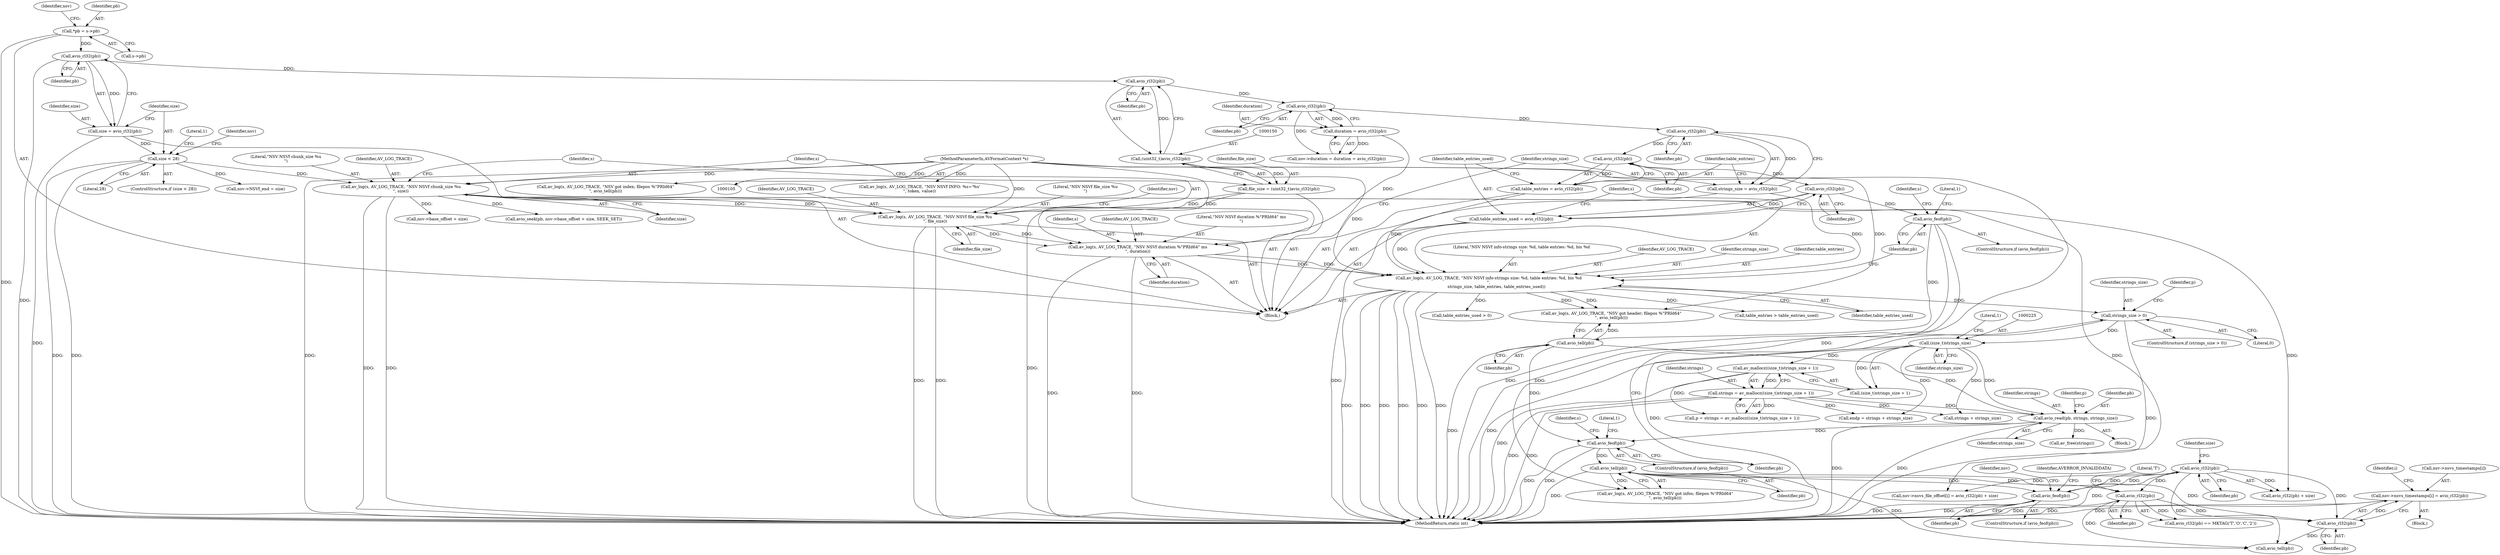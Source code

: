 digraph "0_FFmpeg_c24bcb553650b91e9eff15ef6e54ca73de2453b7@array" {
"1000447" [label="(Call,nsv->nsvs_timestamps[i] = avio_rl32(pb))"];
"1000453" [label="(Call,avio_rl32(pb))"];
"1000411" [label="(Call,avio_rl32(pb))"];
"1000402" [label="(Call,avio_rl32(pb))"];
"1000391" [label="(Call,avio_feof(pb))"];
"1000337" [label="(Call,avio_tell(pb))"];
"1000328" [label="(Call,avio_feof(pb))"];
"1000239" [label="(Call,avio_read(pb, strings, strings_size))"];
"1000205" [label="(Call,avio_tell(pb))"];
"1000196" [label="(Call,avio_feof(pb))"];
"1000186" [label="(Call,avio_rl32(pb))"];
"1000182" [label="(Call,avio_rl32(pb))"];
"1000178" [label="(Call,avio_rl32(pb))"];
"1000169" [label="(Call,avio_rl32(pb))"];
"1000151" [label="(Call,avio_rl32(pb))"];
"1000133" [label="(Call,avio_rl32(pb))"];
"1000115" [label="(Call,*pb = s->pb)"];
"1000220" [label="(Call,strings = av_mallocz((size_t)strings_size + 1))"];
"1000222" [label="(Call,av_mallocz((size_t)strings_size + 1))"];
"1000224" [label="(Call,(size_t)strings_size)"];
"1000208" [label="(Call,strings_size > 0)"];
"1000188" [label="(Call,av_log(s, AV_LOG_TRACE, \"NSV NSVf info-strings size: %d, table entries: %d, bis %d\n\",\n            strings_size, table_entries, table_entries_used))"];
"1000171" [label="(Call,av_log(s, AV_LOG_TRACE, \"NSV NSVf duration %\"PRId64\" ms\n\", duration))"];
"1000158" [label="(Call,av_log(s, AV_LOG_TRACE, \"NSV NSVf file_size %u\n\", file_size))"];
"1000153" [label="(Call,av_log(s, AV_LOG_TRACE, \"NSV NSVf chunk_size %u\n\", size))"];
"1000106" [label="(MethodParameterIn,AVFormatContext *s)"];
"1000136" [label="(Call,size < 28)"];
"1000131" [label="(Call,size = avio_rl32(pb))"];
"1000147" [label="(Call,file_size = (uint32_t)avio_rl32(pb))"];
"1000149" [label="(Call,(uint32_t)avio_rl32(pb))"];
"1000167" [label="(Call,duration = avio_rl32(pb))"];
"1000176" [label="(Call,strings_size = avio_rl32(pb))"];
"1000180" [label="(Call,table_entries = avio_rl32(pb))"];
"1000184" [label="(Call,table_entries_used = avio_rl32(pb))"];
"1000175" [label="(Identifier,duration)"];
"1000180" [label="(Call,table_entries = avio_rl32(pb))"];
"1000141" [label="(Literal,1)"];
"1000161" [label="(Literal,\"NSV NSVf file_size %u\n\")"];
"1000454" [label="(Identifier,pb)"];
"1000169" [label="(Call,avio_rl32(pb))"];
"1000407" [label="(Call,table_entries > table_entries_used)"];
"1000159" [label="(Identifier,s)"];
"1000133" [label="(Call,avio_rl32(pb))"];
"1000210" [label="(Literal,0)"];
"1000191" [label="(Literal,\"NSV NSVf info-strings size: %d, table entries: %d, bis %d\n\")"];
"1000177" [label="(Identifier,strings_size)"];
"1000183" [label="(Identifier,pb)"];
"1000194" [label="(Identifier,table_entries_used)"];
"1000134" [label="(Identifier,pb)"];
"1000190" [label="(Identifier,AV_LOG_TRACE)"];
"1000107" [label="(Block,)"];
"1000414" [label="(Literal,'T')"];
"1000197" [label="(Identifier,pb)"];
"1000209" [label="(Identifier,strings_size)"];
"1000220" [label="(Call,strings = av_mallocz((size_t)strings_size + 1))"];
"1000242" [label="(Identifier,strings_size)"];
"1000392" [label="(Identifier,pb)"];
"1000453" [label="(Call,avio_rl32(pb))"];
"1000234" [label="(Call,endp = strings + strings_size)"];
"1000403" [label="(Identifier,pb)"];
"1000196" [label="(Call,avio_feof(pb))"];
"1000187" [label="(Identifier,pb)"];
"1000402" [label="(Call,avio_rl32(pb))"];
"1000482" [label="(MethodReturn,static int)"];
"1000325" [label="(Call,av_free(strings))"];
"1000151" [label="(Call,avio_rl32(pb))"];
"1000410" [label="(Call,avio_rl32(pb) == MKTAG('T','O','C','2'))"];
"1000155" [label="(Identifier,AV_LOG_TRACE)"];
"1000162" [label="(Identifier,file_size)"];
"1000412" [label="(Identifier,pb)"];
"1000333" [label="(Call,av_log(s, AV_LOG_TRACE, \"NSV got infos; filepos %\"PRId64\"\n\", avio_tell(pb)))"];
"1000208" [label="(Call,strings_size > 0)"];
"1000181" [label="(Identifier,table_entries)"];
"1000334" [label="(Identifier,s)"];
"1000128" [label="(Identifier,nsv)"];
"1000206" [label="(Identifier,pb)"];
"1000136" [label="(Call,size < 28)"];
"1000131" [label="(Call,size = avio_rl32(pb))"];
"1000391" [label="(Call,avio_feof(pb))"];
"1000463" [label="(Call,nsv->base_offset + size)"];
"1000135" [label="(ControlStructure,if (size < 28))"];
"1000398" [label="(Identifier,nsv)"];
"1000390" [label="(ControlStructure,if (avio_feof(pb)))"];
"1000340" [label="(Call,table_entries_used > 0)"];
"1000461" [label="(Call,avio_seek(pb, nsv->base_offset + size, SEEK_SET))"];
"1000165" [label="(Identifier,nsv)"];
"1000156" [label="(Literal,\"NSV NSVf chunk_size %u\n\")"];
"1000167" [label="(Call,duration = avio_rl32(pb))"];
"1000337" [label="(Call,avio_tell(pb))"];
"1000239" [label="(Call,avio_read(pb, strings, strings_size))"];
"1000332" [label="(Literal,1)"];
"1000446" [label="(Block,)"];
"1000106" [label="(MethodParameterIn,AVFormatContext *s)"];
"1000168" [label="(Identifier,duration)"];
"1000148" [label="(Identifier,file_size)"];
"1000227" [label="(Literal,1)"];
"1000172" [label="(Identifier,s)"];
"1000236" [label="(Call,strings + strings_size)"];
"1000154" [label="(Identifier,s)"];
"1000186" [label="(Call,avio_rl32(pb))"];
"1000142" [label="(Call,nsv->NSVf_end = size)"];
"1000116" [label="(Identifier,pb)"];
"1000404" [label="(Identifier,size)"];
"1000401" [label="(Call,avio_rl32(pb) + size)"];
"1000144" [label="(Identifier,nsv)"];
"1000411" [label="(Call,avio_rl32(pb))"];
"1000245" [label="(Identifier,p)"];
"1000185" [label="(Identifier,table_entries_used)"];
"1000182" [label="(Call,avio_rl32(pb))"];
"1000223" [label="(Call,(size_t)strings_size + 1)"];
"1000189" [label="(Identifier,s)"];
"1000173" [label="(Identifier,AV_LOG_TRACE)"];
"1000147" [label="(Call,file_size = (uint32_t)avio_rl32(pb))"];
"1000328" [label="(Call,avio_feof(pb))"];
"1000195" [label="(ControlStructure,if (avio_feof(pb)))"];
"1000192" [label="(Identifier,strings_size)"];
"1000445" [label="(Identifier,i)"];
"1000158" [label="(Call,av_log(s, AV_LOG_TRACE, \"NSV NSVf file_size %u\n\", file_size))"];
"1000240" [label="(Identifier,pb)"];
"1000394" [label="(Identifier,AVERROR_INVALIDDATA)"];
"1000327" [label="(ControlStructure,if (avio_feof(pb)))"];
"1000202" [label="(Identifier,s)"];
"1000224" [label="(Call,(size_t)strings_size)"];
"1000338" [label="(Identifier,pb)"];
"1000201" [label="(Call,av_log(s, AV_LOG_TRACE, \"NSV got header; filepos %\"PRId64\"\n\", avio_tell(pb)))"];
"1000219" [label="(Identifier,p)"];
"1000211" [label="(Block,)"];
"1000395" [label="(Call,nsv->nsvs_file_offset[i] = avio_rl32(pb) + size)"];
"1000132" [label="(Identifier,size)"];
"1000226" [label="(Identifier,strings_size)"];
"1000117" [label="(Call,s->pb)"];
"1000222" [label="(Call,av_mallocz((size_t)strings_size + 1))"];
"1000205" [label="(Call,avio_tell(pb))"];
"1000184" [label="(Call,table_entries_used = avio_rl32(pb))"];
"1000176" [label="(Call,strings_size = avio_rl32(pb))"];
"1000160" [label="(Identifier,AV_LOG_TRACE)"];
"1000153" [label="(Call,av_log(s, AV_LOG_TRACE, \"NSV NSVf chunk_size %u\n\", size))"];
"1000241" [label="(Identifier,strings)"];
"1000221" [label="(Identifier,strings)"];
"1000174" [label="(Literal,\"NSV NSVf duration %\"PRId64\" ms\n\")"];
"1000311" [label="(Call,av_log(s, AV_LOG_TRACE, \"NSV NSVf INFO: %s='%s'\n\", token, value))"];
"1000447" [label="(Call,nsv->nsvs_timestamps[i] = avio_rl32(pb))"];
"1000171" [label="(Call,av_log(s, AV_LOG_TRACE, \"NSV NSVf duration %\"PRId64\" ms\n\", duration))"];
"1000193" [label="(Identifier,table_entries)"];
"1000448" [label="(Call,nsv->nsvs_timestamps[i])"];
"1000137" [label="(Identifier,size)"];
"1000157" [label="(Identifier,size)"];
"1000200" [label="(Literal,1)"];
"1000207" [label="(ControlStructure,if (strings_size > 0))"];
"1000179" [label="(Identifier,pb)"];
"1000138" [label="(Literal,28)"];
"1000152" [label="(Identifier,pb)"];
"1000455" [label="(Call,av_log(s, AV_LOG_TRACE, \"NSV got index; filepos %\"PRId64\"\n\", avio_tell(pb)))"];
"1000170" [label="(Identifier,pb)"];
"1000178" [label="(Call,avio_rl32(pb))"];
"1000149" [label="(Call,(uint32_t)avio_rl32(pb))"];
"1000115" [label="(Call,*pb = s->pb)"];
"1000329" [label="(Identifier,pb)"];
"1000188" [label="(Call,av_log(s, AV_LOG_TRACE, \"NSV NSVf info-strings size: %d, table entries: %d, bis %d\n\",\n            strings_size, table_entries, table_entries_used))"];
"1000163" [label="(Call,nsv->duration = duration = avio_rl32(pb))"];
"1000218" [label="(Call,p = strings = av_mallocz((size_t)strings_size + 1))"];
"1000459" [label="(Call,avio_tell(pb))"];
"1000447" -> "1000446"  [label="AST: "];
"1000447" -> "1000453"  [label="CFG: "];
"1000448" -> "1000447"  [label="AST: "];
"1000453" -> "1000447"  [label="AST: "];
"1000445" -> "1000447"  [label="CFG: "];
"1000447" -> "1000482"  [label="DDG: "];
"1000447" -> "1000482"  [label="DDG: "];
"1000453" -> "1000447"  [label="DDG: "];
"1000453" -> "1000454"  [label="CFG: "];
"1000454" -> "1000453"  [label="AST: "];
"1000411" -> "1000453"  [label="DDG: "];
"1000402" -> "1000453"  [label="DDG: "];
"1000337" -> "1000453"  [label="DDG: "];
"1000453" -> "1000459"  [label="DDG: "];
"1000411" -> "1000410"  [label="AST: "];
"1000411" -> "1000412"  [label="CFG: "];
"1000412" -> "1000411"  [label="AST: "];
"1000414" -> "1000411"  [label="CFG: "];
"1000411" -> "1000482"  [label="DDG: "];
"1000411" -> "1000410"  [label="DDG: "];
"1000402" -> "1000411"  [label="DDG: "];
"1000337" -> "1000411"  [label="DDG: "];
"1000411" -> "1000459"  [label="DDG: "];
"1000402" -> "1000401"  [label="AST: "];
"1000402" -> "1000403"  [label="CFG: "];
"1000403" -> "1000402"  [label="AST: "];
"1000404" -> "1000402"  [label="CFG: "];
"1000402" -> "1000482"  [label="DDG: "];
"1000402" -> "1000391"  [label="DDG: "];
"1000402" -> "1000395"  [label="DDG: "];
"1000402" -> "1000401"  [label="DDG: "];
"1000391" -> "1000402"  [label="DDG: "];
"1000402" -> "1000459"  [label="DDG: "];
"1000391" -> "1000390"  [label="AST: "];
"1000391" -> "1000392"  [label="CFG: "];
"1000392" -> "1000391"  [label="AST: "];
"1000394" -> "1000391"  [label="CFG: "];
"1000398" -> "1000391"  [label="CFG: "];
"1000391" -> "1000482"  [label="DDG: "];
"1000391" -> "1000482"  [label="DDG: "];
"1000337" -> "1000391"  [label="DDG: "];
"1000337" -> "1000333"  [label="AST: "];
"1000337" -> "1000338"  [label="CFG: "];
"1000338" -> "1000337"  [label="AST: "];
"1000333" -> "1000337"  [label="CFG: "];
"1000337" -> "1000482"  [label="DDG: "];
"1000337" -> "1000333"  [label="DDG: "];
"1000328" -> "1000337"  [label="DDG: "];
"1000337" -> "1000459"  [label="DDG: "];
"1000328" -> "1000327"  [label="AST: "];
"1000328" -> "1000329"  [label="CFG: "];
"1000329" -> "1000328"  [label="AST: "];
"1000332" -> "1000328"  [label="CFG: "];
"1000334" -> "1000328"  [label="CFG: "];
"1000328" -> "1000482"  [label="DDG: "];
"1000328" -> "1000482"  [label="DDG: "];
"1000239" -> "1000328"  [label="DDG: "];
"1000205" -> "1000328"  [label="DDG: "];
"1000239" -> "1000211"  [label="AST: "];
"1000239" -> "1000242"  [label="CFG: "];
"1000240" -> "1000239"  [label="AST: "];
"1000241" -> "1000239"  [label="AST: "];
"1000242" -> "1000239"  [label="AST: "];
"1000245" -> "1000239"  [label="CFG: "];
"1000239" -> "1000482"  [label="DDG: "];
"1000239" -> "1000482"  [label="DDG: "];
"1000205" -> "1000239"  [label="DDG: "];
"1000220" -> "1000239"  [label="DDG: "];
"1000224" -> "1000239"  [label="DDG: "];
"1000239" -> "1000325"  [label="DDG: "];
"1000205" -> "1000201"  [label="AST: "];
"1000205" -> "1000206"  [label="CFG: "];
"1000206" -> "1000205"  [label="AST: "];
"1000201" -> "1000205"  [label="CFG: "];
"1000205" -> "1000482"  [label="DDG: "];
"1000205" -> "1000201"  [label="DDG: "];
"1000196" -> "1000205"  [label="DDG: "];
"1000196" -> "1000195"  [label="AST: "];
"1000196" -> "1000197"  [label="CFG: "];
"1000197" -> "1000196"  [label="AST: "];
"1000200" -> "1000196"  [label="CFG: "];
"1000202" -> "1000196"  [label="CFG: "];
"1000196" -> "1000482"  [label="DDG: "];
"1000196" -> "1000482"  [label="DDG: "];
"1000186" -> "1000196"  [label="DDG: "];
"1000186" -> "1000184"  [label="AST: "];
"1000186" -> "1000187"  [label="CFG: "];
"1000187" -> "1000186"  [label="AST: "];
"1000184" -> "1000186"  [label="CFG: "];
"1000186" -> "1000184"  [label="DDG: "];
"1000182" -> "1000186"  [label="DDG: "];
"1000182" -> "1000180"  [label="AST: "];
"1000182" -> "1000183"  [label="CFG: "];
"1000183" -> "1000182"  [label="AST: "];
"1000180" -> "1000182"  [label="CFG: "];
"1000182" -> "1000180"  [label="DDG: "];
"1000178" -> "1000182"  [label="DDG: "];
"1000178" -> "1000176"  [label="AST: "];
"1000178" -> "1000179"  [label="CFG: "];
"1000179" -> "1000178"  [label="AST: "];
"1000176" -> "1000178"  [label="CFG: "];
"1000178" -> "1000176"  [label="DDG: "];
"1000169" -> "1000178"  [label="DDG: "];
"1000169" -> "1000167"  [label="AST: "];
"1000169" -> "1000170"  [label="CFG: "];
"1000170" -> "1000169"  [label="AST: "];
"1000167" -> "1000169"  [label="CFG: "];
"1000169" -> "1000163"  [label="DDG: "];
"1000169" -> "1000167"  [label="DDG: "];
"1000151" -> "1000169"  [label="DDG: "];
"1000151" -> "1000149"  [label="AST: "];
"1000151" -> "1000152"  [label="CFG: "];
"1000152" -> "1000151"  [label="AST: "];
"1000149" -> "1000151"  [label="CFG: "];
"1000151" -> "1000149"  [label="DDG: "];
"1000133" -> "1000151"  [label="DDG: "];
"1000133" -> "1000131"  [label="AST: "];
"1000133" -> "1000134"  [label="CFG: "];
"1000134" -> "1000133"  [label="AST: "];
"1000131" -> "1000133"  [label="CFG: "];
"1000133" -> "1000482"  [label="DDG: "];
"1000133" -> "1000131"  [label="DDG: "];
"1000115" -> "1000133"  [label="DDG: "];
"1000115" -> "1000107"  [label="AST: "];
"1000115" -> "1000117"  [label="CFG: "];
"1000116" -> "1000115"  [label="AST: "];
"1000117" -> "1000115"  [label="AST: "];
"1000128" -> "1000115"  [label="CFG: "];
"1000115" -> "1000482"  [label="DDG: "];
"1000220" -> "1000218"  [label="AST: "];
"1000220" -> "1000222"  [label="CFG: "];
"1000221" -> "1000220"  [label="AST: "];
"1000222" -> "1000220"  [label="AST: "];
"1000218" -> "1000220"  [label="CFG: "];
"1000220" -> "1000482"  [label="DDG: "];
"1000220" -> "1000482"  [label="DDG: "];
"1000220" -> "1000218"  [label="DDG: "];
"1000222" -> "1000220"  [label="DDG: "];
"1000220" -> "1000234"  [label="DDG: "];
"1000220" -> "1000236"  [label="DDG: "];
"1000222" -> "1000223"  [label="CFG: "];
"1000223" -> "1000222"  [label="AST: "];
"1000222" -> "1000482"  [label="DDG: "];
"1000222" -> "1000218"  [label="DDG: "];
"1000224" -> "1000222"  [label="DDG: "];
"1000224" -> "1000223"  [label="AST: "];
"1000224" -> "1000226"  [label="CFG: "];
"1000225" -> "1000224"  [label="AST: "];
"1000226" -> "1000224"  [label="AST: "];
"1000227" -> "1000224"  [label="CFG: "];
"1000224" -> "1000482"  [label="DDG: "];
"1000224" -> "1000223"  [label="DDG: "];
"1000208" -> "1000224"  [label="DDG: "];
"1000224" -> "1000234"  [label="DDG: "];
"1000224" -> "1000236"  [label="DDG: "];
"1000208" -> "1000207"  [label="AST: "];
"1000208" -> "1000210"  [label="CFG: "];
"1000209" -> "1000208"  [label="AST: "];
"1000210" -> "1000208"  [label="AST: "];
"1000219" -> "1000208"  [label="CFG: "];
"1000329" -> "1000208"  [label="CFG: "];
"1000208" -> "1000482"  [label="DDG: "];
"1000208" -> "1000482"  [label="DDG: "];
"1000188" -> "1000208"  [label="DDG: "];
"1000188" -> "1000107"  [label="AST: "];
"1000188" -> "1000194"  [label="CFG: "];
"1000189" -> "1000188"  [label="AST: "];
"1000190" -> "1000188"  [label="AST: "];
"1000191" -> "1000188"  [label="AST: "];
"1000192" -> "1000188"  [label="AST: "];
"1000193" -> "1000188"  [label="AST: "];
"1000194" -> "1000188"  [label="AST: "];
"1000197" -> "1000188"  [label="CFG: "];
"1000188" -> "1000482"  [label="DDG: "];
"1000188" -> "1000482"  [label="DDG: "];
"1000188" -> "1000482"  [label="DDG: "];
"1000188" -> "1000482"  [label="DDG: "];
"1000188" -> "1000482"  [label="DDG: "];
"1000188" -> "1000482"  [label="DDG: "];
"1000171" -> "1000188"  [label="DDG: "];
"1000171" -> "1000188"  [label="DDG: "];
"1000106" -> "1000188"  [label="DDG: "];
"1000176" -> "1000188"  [label="DDG: "];
"1000180" -> "1000188"  [label="DDG: "];
"1000184" -> "1000188"  [label="DDG: "];
"1000188" -> "1000201"  [label="DDG: "];
"1000188" -> "1000201"  [label="DDG: "];
"1000188" -> "1000340"  [label="DDG: "];
"1000188" -> "1000407"  [label="DDG: "];
"1000171" -> "1000107"  [label="AST: "];
"1000171" -> "1000175"  [label="CFG: "];
"1000172" -> "1000171"  [label="AST: "];
"1000173" -> "1000171"  [label="AST: "];
"1000174" -> "1000171"  [label="AST: "];
"1000175" -> "1000171"  [label="AST: "];
"1000177" -> "1000171"  [label="CFG: "];
"1000171" -> "1000482"  [label="DDG: "];
"1000171" -> "1000482"  [label="DDG: "];
"1000158" -> "1000171"  [label="DDG: "];
"1000158" -> "1000171"  [label="DDG: "];
"1000106" -> "1000171"  [label="DDG: "];
"1000167" -> "1000171"  [label="DDG: "];
"1000158" -> "1000107"  [label="AST: "];
"1000158" -> "1000162"  [label="CFG: "];
"1000159" -> "1000158"  [label="AST: "];
"1000160" -> "1000158"  [label="AST: "];
"1000161" -> "1000158"  [label="AST: "];
"1000162" -> "1000158"  [label="AST: "];
"1000165" -> "1000158"  [label="CFG: "];
"1000158" -> "1000482"  [label="DDG: "];
"1000158" -> "1000482"  [label="DDG: "];
"1000153" -> "1000158"  [label="DDG: "];
"1000153" -> "1000158"  [label="DDG: "];
"1000106" -> "1000158"  [label="DDG: "];
"1000147" -> "1000158"  [label="DDG: "];
"1000153" -> "1000107"  [label="AST: "];
"1000153" -> "1000157"  [label="CFG: "];
"1000154" -> "1000153"  [label="AST: "];
"1000155" -> "1000153"  [label="AST: "];
"1000156" -> "1000153"  [label="AST: "];
"1000157" -> "1000153"  [label="AST: "];
"1000159" -> "1000153"  [label="CFG: "];
"1000153" -> "1000482"  [label="DDG: "];
"1000153" -> "1000482"  [label="DDG: "];
"1000106" -> "1000153"  [label="DDG: "];
"1000136" -> "1000153"  [label="DDG: "];
"1000153" -> "1000395"  [label="DDG: "];
"1000153" -> "1000401"  [label="DDG: "];
"1000153" -> "1000461"  [label="DDG: "];
"1000153" -> "1000463"  [label="DDG: "];
"1000106" -> "1000105"  [label="AST: "];
"1000106" -> "1000482"  [label="DDG: "];
"1000106" -> "1000201"  [label="DDG: "];
"1000106" -> "1000311"  [label="DDG: "];
"1000106" -> "1000333"  [label="DDG: "];
"1000106" -> "1000455"  [label="DDG: "];
"1000136" -> "1000135"  [label="AST: "];
"1000136" -> "1000138"  [label="CFG: "];
"1000137" -> "1000136"  [label="AST: "];
"1000138" -> "1000136"  [label="AST: "];
"1000141" -> "1000136"  [label="CFG: "];
"1000144" -> "1000136"  [label="CFG: "];
"1000136" -> "1000482"  [label="DDG: "];
"1000136" -> "1000482"  [label="DDG: "];
"1000131" -> "1000136"  [label="DDG: "];
"1000136" -> "1000142"  [label="DDG: "];
"1000131" -> "1000107"  [label="AST: "];
"1000132" -> "1000131"  [label="AST: "];
"1000137" -> "1000131"  [label="CFG: "];
"1000131" -> "1000482"  [label="DDG: "];
"1000147" -> "1000107"  [label="AST: "];
"1000147" -> "1000149"  [label="CFG: "];
"1000148" -> "1000147"  [label="AST: "];
"1000149" -> "1000147"  [label="AST: "];
"1000154" -> "1000147"  [label="CFG: "];
"1000147" -> "1000482"  [label="DDG: "];
"1000149" -> "1000147"  [label="DDG: "];
"1000150" -> "1000149"  [label="AST: "];
"1000167" -> "1000163"  [label="AST: "];
"1000168" -> "1000167"  [label="AST: "];
"1000163" -> "1000167"  [label="CFG: "];
"1000167" -> "1000163"  [label="DDG: "];
"1000176" -> "1000107"  [label="AST: "];
"1000177" -> "1000176"  [label="AST: "];
"1000181" -> "1000176"  [label="CFG: "];
"1000180" -> "1000107"  [label="AST: "];
"1000181" -> "1000180"  [label="AST: "];
"1000185" -> "1000180"  [label="CFG: "];
"1000184" -> "1000107"  [label="AST: "];
"1000185" -> "1000184"  [label="AST: "];
"1000189" -> "1000184"  [label="CFG: "];
"1000184" -> "1000482"  [label="DDG: "];
}
